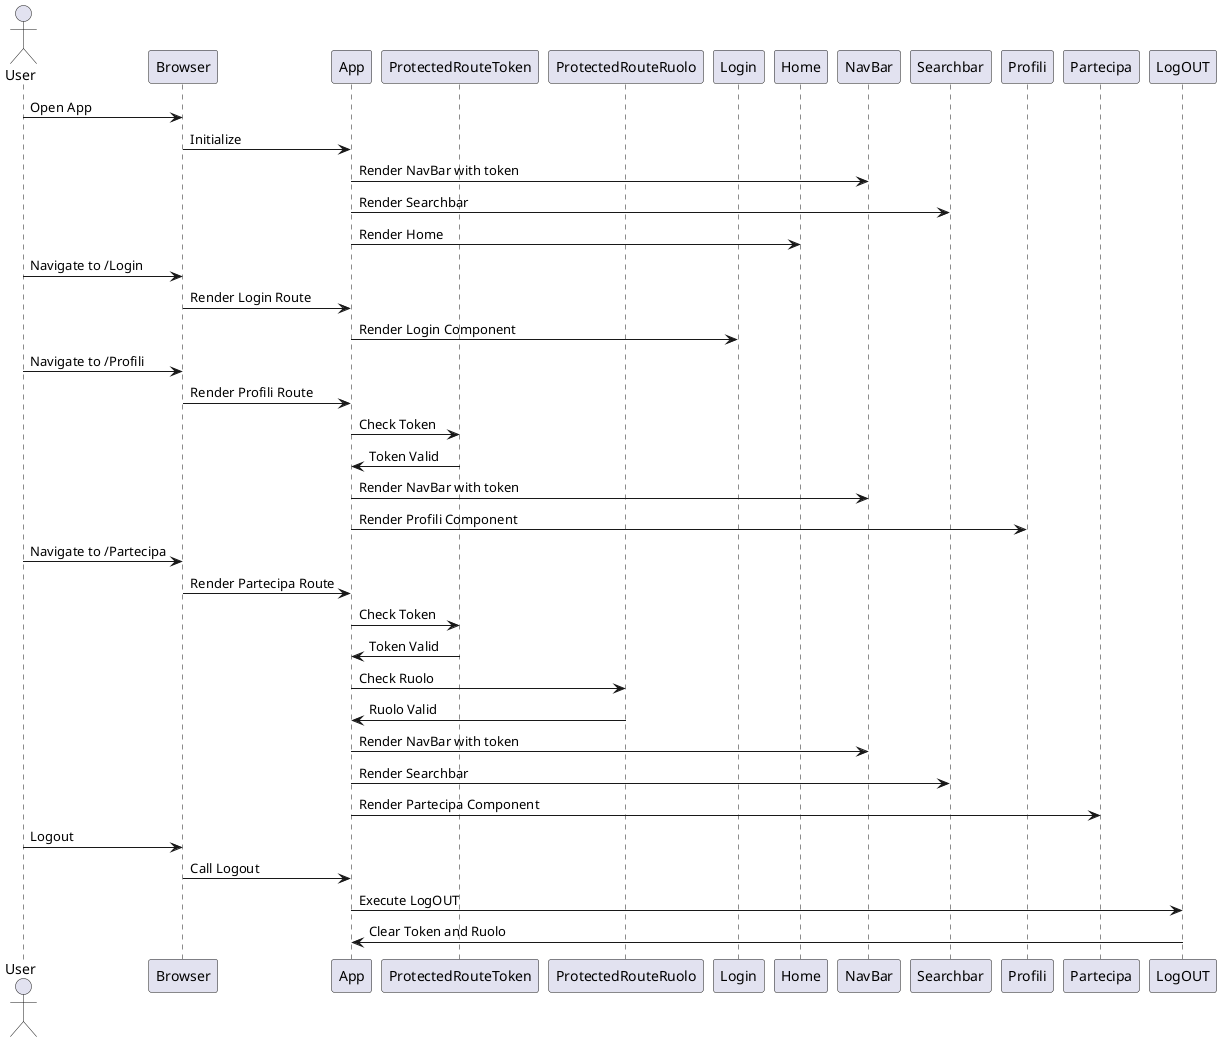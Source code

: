 @startuml
'https://plantuml.com/sequence-diagram


actor User
participant Browser
participant App
participant ProtectedRouteToken
participant ProtectedRouteRuolo
participant Login
participant Home
participant NavBar
participant Searchbar

User -> Browser: Open App
Browser -> App: Initialize
App -> NavBar: Render NavBar with token
App -> Searchbar: Render Searchbar
App -> Home: Render Home

User -> Browser: Navigate to /Login
Browser -> App: Render Login Route
App -> Login: Render Login Component

User -> Browser: Navigate to /Profili
Browser -> App: Render Profili Route
App -> ProtectedRouteToken: Check Token
ProtectedRouteToken -> App: Token Valid
App -> NavBar: Render NavBar with token
App -> Profili: Render Profili Component

User -> Browser: Navigate to /Partecipa
Browser -> App: Render Partecipa Route
App -> ProtectedRouteToken: Check Token
ProtectedRouteToken -> App: Token Valid
App -> ProtectedRouteRuolo: Check Ruolo
ProtectedRouteRuolo -> App: Ruolo Valid
App -> NavBar: Render NavBar with token
App -> Searchbar: Render Searchbar
App -> Partecipa: Render Partecipa Component

User -> Browser: Logout
Browser -> App: Call Logout
App -> LogOUT: Execute LogOUT
LogOUT -> App: Clear Token and Ruolo
@enduml




